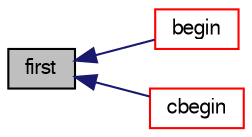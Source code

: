 digraph "first"
{
  bgcolor="transparent";
  edge [fontname="FreeSans",fontsize="10",labelfontname="FreeSans",labelfontsize="10"];
  node [fontname="FreeSans",fontsize="10",shape=record];
  rankdir="LR";
  Node2104 [label="first",height=0.2,width=0.4,color="black", fillcolor="grey75", style="filled", fontcolor="black"];
  Node2104 -> Node2105 [dir="back",color="midnightblue",fontsize="10",style="solid",fontname="FreeSans"];
  Node2105 [label="begin",height=0.2,width=0.4,color="red",URL="$a25806.html#a976410481b9103df5f97815552539137"];
  Node2104 -> Node2107 [dir="back",color="midnightblue",fontsize="10",style="solid",fontname="FreeSans"];
  Node2107 [label="cbegin",height=0.2,width=0.4,color="red",URL="$a25806.html#aac9e11a689223b18be2a9973fe9db514"];
}
